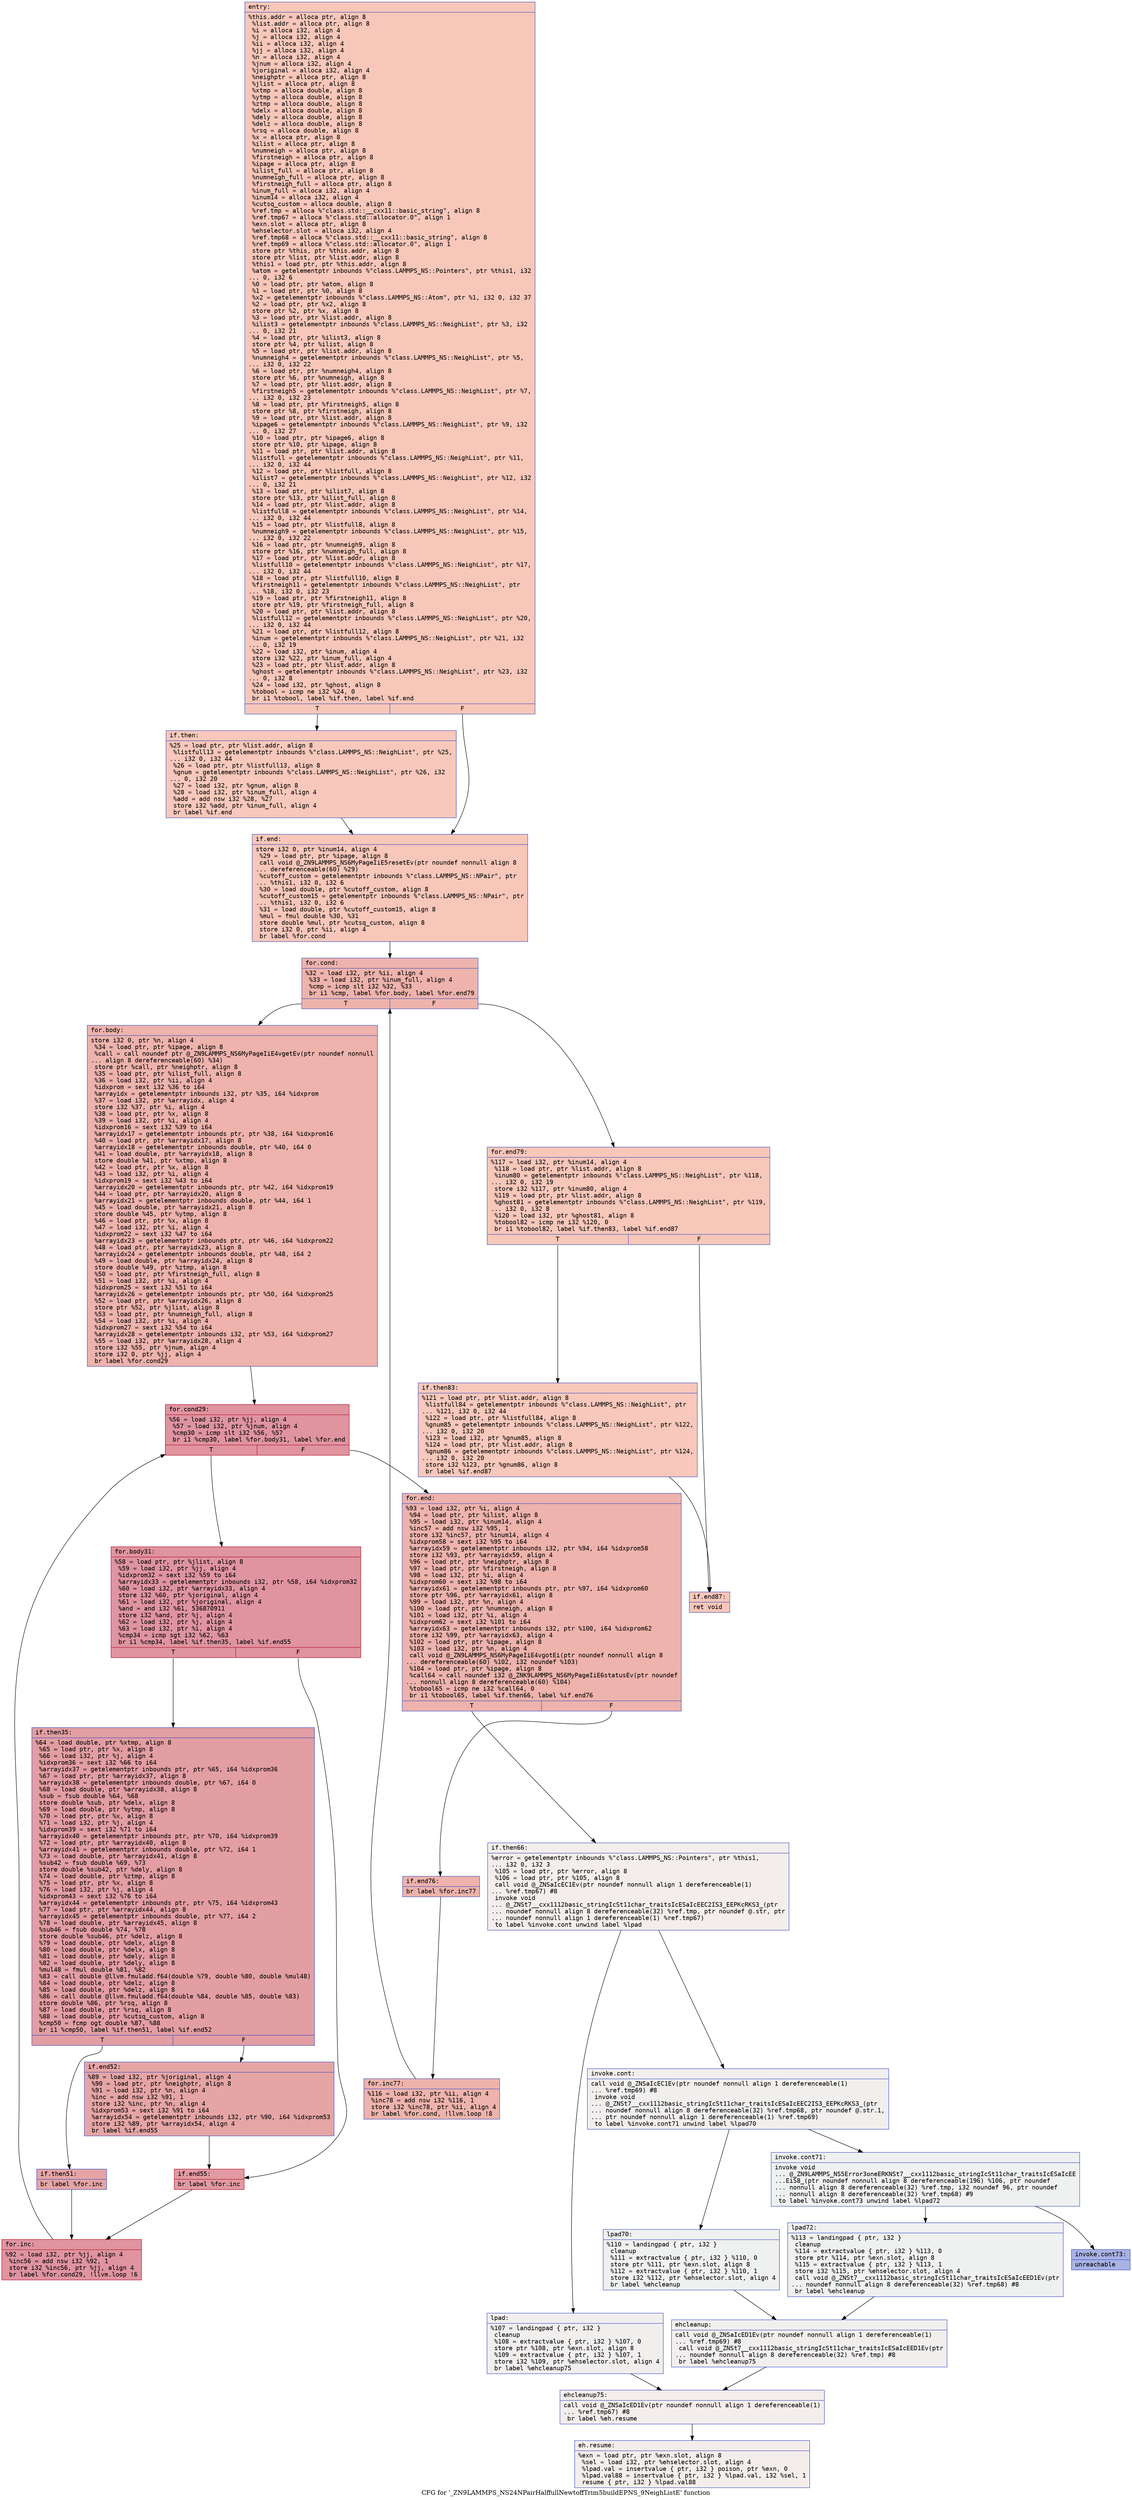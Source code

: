 digraph "CFG for '_ZN9LAMMPS_NS24NPairHalffullNewtoffTrim5buildEPNS_9NeighListE' function" {
	label="CFG for '_ZN9LAMMPS_NS24NPairHalffullNewtoffTrim5buildEPNS_9NeighListE' function";

	Node0x55a87e3413a0 [shape=record,color="#3d50c3ff", style=filled, fillcolor="#ec7f6370" fontname="Courier",label="{entry:\l|  %this.addr = alloca ptr, align 8\l  %list.addr = alloca ptr, align 8\l  %i = alloca i32, align 4\l  %j = alloca i32, align 4\l  %ii = alloca i32, align 4\l  %jj = alloca i32, align 4\l  %n = alloca i32, align 4\l  %jnum = alloca i32, align 4\l  %joriginal = alloca i32, align 4\l  %neighptr = alloca ptr, align 8\l  %jlist = alloca ptr, align 8\l  %xtmp = alloca double, align 8\l  %ytmp = alloca double, align 8\l  %ztmp = alloca double, align 8\l  %delx = alloca double, align 8\l  %dely = alloca double, align 8\l  %delz = alloca double, align 8\l  %rsq = alloca double, align 8\l  %x = alloca ptr, align 8\l  %ilist = alloca ptr, align 8\l  %numneigh = alloca ptr, align 8\l  %firstneigh = alloca ptr, align 8\l  %ipage = alloca ptr, align 8\l  %ilist_full = alloca ptr, align 8\l  %numneigh_full = alloca ptr, align 8\l  %firstneigh_full = alloca ptr, align 8\l  %inum_full = alloca i32, align 4\l  %inum14 = alloca i32, align 4\l  %cutsq_custom = alloca double, align 8\l  %ref.tmp = alloca %\"class.std::__cxx11::basic_string\", align 8\l  %ref.tmp67 = alloca %\"class.std::allocator.0\", align 1\l  %exn.slot = alloca ptr, align 8\l  %ehselector.slot = alloca i32, align 4\l  %ref.tmp68 = alloca %\"class.std::__cxx11::basic_string\", align 8\l  %ref.tmp69 = alloca %\"class.std::allocator.0\", align 1\l  store ptr %this, ptr %this.addr, align 8\l  store ptr %list, ptr %list.addr, align 8\l  %this1 = load ptr, ptr %this.addr, align 8\l  %atom = getelementptr inbounds %\"class.LAMMPS_NS::Pointers\", ptr %this1, i32\l... 0, i32 6\l  %0 = load ptr, ptr %atom, align 8\l  %1 = load ptr, ptr %0, align 8\l  %x2 = getelementptr inbounds %\"class.LAMMPS_NS::Atom\", ptr %1, i32 0, i32 37\l  %2 = load ptr, ptr %x2, align 8\l  store ptr %2, ptr %x, align 8\l  %3 = load ptr, ptr %list.addr, align 8\l  %ilist3 = getelementptr inbounds %\"class.LAMMPS_NS::NeighList\", ptr %3, i32\l... 0, i32 21\l  %4 = load ptr, ptr %ilist3, align 8\l  store ptr %4, ptr %ilist, align 8\l  %5 = load ptr, ptr %list.addr, align 8\l  %numneigh4 = getelementptr inbounds %\"class.LAMMPS_NS::NeighList\", ptr %5,\l... i32 0, i32 22\l  %6 = load ptr, ptr %numneigh4, align 8\l  store ptr %6, ptr %numneigh, align 8\l  %7 = load ptr, ptr %list.addr, align 8\l  %firstneigh5 = getelementptr inbounds %\"class.LAMMPS_NS::NeighList\", ptr %7,\l... i32 0, i32 23\l  %8 = load ptr, ptr %firstneigh5, align 8\l  store ptr %8, ptr %firstneigh, align 8\l  %9 = load ptr, ptr %list.addr, align 8\l  %ipage6 = getelementptr inbounds %\"class.LAMMPS_NS::NeighList\", ptr %9, i32\l... 0, i32 27\l  %10 = load ptr, ptr %ipage6, align 8\l  store ptr %10, ptr %ipage, align 8\l  %11 = load ptr, ptr %list.addr, align 8\l  %listfull = getelementptr inbounds %\"class.LAMMPS_NS::NeighList\", ptr %11,\l... i32 0, i32 44\l  %12 = load ptr, ptr %listfull, align 8\l  %ilist7 = getelementptr inbounds %\"class.LAMMPS_NS::NeighList\", ptr %12, i32\l... 0, i32 21\l  %13 = load ptr, ptr %ilist7, align 8\l  store ptr %13, ptr %ilist_full, align 8\l  %14 = load ptr, ptr %list.addr, align 8\l  %listfull8 = getelementptr inbounds %\"class.LAMMPS_NS::NeighList\", ptr %14,\l... i32 0, i32 44\l  %15 = load ptr, ptr %listfull8, align 8\l  %numneigh9 = getelementptr inbounds %\"class.LAMMPS_NS::NeighList\", ptr %15,\l... i32 0, i32 22\l  %16 = load ptr, ptr %numneigh9, align 8\l  store ptr %16, ptr %numneigh_full, align 8\l  %17 = load ptr, ptr %list.addr, align 8\l  %listfull10 = getelementptr inbounds %\"class.LAMMPS_NS::NeighList\", ptr %17,\l... i32 0, i32 44\l  %18 = load ptr, ptr %listfull10, align 8\l  %firstneigh11 = getelementptr inbounds %\"class.LAMMPS_NS::NeighList\", ptr\l... %18, i32 0, i32 23\l  %19 = load ptr, ptr %firstneigh11, align 8\l  store ptr %19, ptr %firstneigh_full, align 8\l  %20 = load ptr, ptr %list.addr, align 8\l  %listfull12 = getelementptr inbounds %\"class.LAMMPS_NS::NeighList\", ptr %20,\l... i32 0, i32 44\l  %21 = load ptr, ptr %listfull12, align 8\l  %inum = getelementptr inbounds %\"class.LAMMPS_NS::NeighList\", ptr %21, i32\l... 0, i32 19\l  %22 = load i32, ptr %inum, align 4\l  store i32 %22, ptr %inum_full, align 4\l  %23 = load ptr, ptr %list.addr, align 8\l  %ghost = getelementptr inbounds %\"class.LAMMPS_NS::NeighList\", ptr %23, i32\l... 0, i32 8\l  %24 = load i32, ptr %ghost, align 8\l  %tobool = icmp ne i32 %24, 0\l  br i1 %tobool, label %if.then, label %if.end\l|{<s0>T|<s1>F}}"];
	Node0x55a87e3413a0:s0 -> Node0x55a87e346470[tooltip="entry -> if.then\nProbability 62.50%" ];
	Node0x55a87e3413a0:s1 -> Node0x55a87e3464e0[tooltip="entry -> if.end\nProbability 37.50%" ];
	Node0x55a87e346470 [shape=record,color="#3d50c3ff", style=filled, fillcolor="#ed836670" fontname="Courier",label="{if.then:\l|  %25 = load ptr, ptr %list.addr, align 8\l  %listfull13 = getelementptr inbounds %\"class.LAMMPS_NS::NeighList\", ptr %25,\l... i32 0, i32 44\l  %26 = load ptr, ptr %listfull13, align 8\l  %gnum = getelementptr inbounds %\"class.LAMMPS_NS::NeighList\", ptr %26, i32\l... 0, i32 20\l  %27 = load i32, ptr %gnum, align 8\l  %28 = load i32, ptr %inum_full, align 4\l  %add = add nsw i32 %28, %27\l  store i32 %add, ptr %inum_full, align 4\l  br label %if.end\l}"];
	Node0x55a87e346470 -> Node0x55a87e3464e0[tooltip="if.then -> if.end\nProbability 100.00%" ];
	Node0x55a87e3464e0 [shape=record,color="#3d50c3ff", style=filled, fillcolor="#ec7f6370" fontname="Courier",label="{if.end:\l|  store i32 0, ptr %inum14, align 4\l  %29 = load ptr, ptr %ipage, align 8\l  call void @_ZN9LAMMPS_NS6MyPageIiE5resetEv(ptr noundef nonnull align 8\l... dereferenceable(60) %29)\l  %cutoff_custom = getelementptr inbounds %\"class.LAMMPS_NS::NPair\", ptr\l... %this1, i32 0, i32 6\l  %30 = load double, ptr %cutoff_custom, align 8\l  %cutoff_custom15 = getelementptr inbounds %\"class.LAMMPS_NS::NPair\", ptr\l... %this1, i32 0, i32 6\l  %31 = load double, ptr %cutoff_custom15, align 8\l  %mul = fmul double %30, %31\l  store double %mul, ptr %cutsq_custom, align 8\l  store i32 0, ptr %ii, align 4\l  br label %for.cond\l}"];
	Node0x55a87e3464e0 -> Node0x55a87e3473e0[tooltip="if.end -> for.cond\nProbability 100.00%" ];
	Node0x55a87e3473e0 [shape=record,color="#3d50c3ff", style=filled, fillcolor="#d6524470" fontname="Courier",label="{for.cond:\l|  %32 = load i32, ptr %ii, align 4\l  %33 = load i32, ptr %inum_full, align 4\l  %cmp = icmp slt i32 %32, %33\l  br i1 %cmp, label %for.body, label %for.end79\l|{<s0>T|<s1>F}}"];
	Node0x55a87e3473e0:s0 -> Node0x55a87e3476b0[tooltip="for.cond -> for.body\nProbability 96.88%" ];
	Node0x55a87e3473e0:s1 -> Node0x55a87e347730[tooltip="for.cond -> for.end79\nProbability 3.12%" ];
	Node0x55a87e3476b0 [shape=record,color="#3d50c3ff", style=filled, fillcolor="#d6524470" fontname="Courier",label="{for.body:\l|  store i32 0, ptr %n, align 4\l  %34 = load ptr, ptr %ipage, align 8\l  %call = call noundef ptr @_ZN9LAMMPS_NS6MyPageIiE4vgetEv(ptr noundef nonnull\l... align 8 dereferenceable(60) %34)\l  store ptr %call, ptr %neighptr, align 8\l  %35 = load ptr, ptr %ilist_full, align 8\l  %36 = load i32, ptr %ii, align 4\l  %idxprom = sext i32 %36 to i64\l  %arrayidx = getelementptr inbounds i32, ptr %35, i64 %idxprom\l  %37 = load i32, ptr %arrayidx, align 4\l  store i32 %37, ptr %i, align 4\l  %38 = load ptr, ptr %x, align 8\l  %39 = load i32, ptr %i, align 4\l  %idxprom16 = sext i32 %39 to i64\l  %arrayidx17 = getelementptr inbounds ptr, ptr %38, i64 %idxprom16\l  %40 = load ptr, ptr %arrayidx17, align 8\l  %arrayidx18 = getelementptr inbounds double, ptr %40, i64 0\l  %41 = load double, ptr %arrayidx18, align 8\l  store double %41, ptr %xtmp, align 8\l  %42 = load ptr, ptr %x, align 8\l  %43 = load i32, ptr %i, align 4\l  %idxprom19 = sext i32 %43 to i64\l  %arrayidx20 = getelementptr inbounds ptr, ptr %42, i64 %idxprom19\l  %44 = load ptr, ptr %arrayidx20, align 8\l  %arrayidx21 = getelementptr inbounds double, ptr %44, i64 1\l  %45 = load double, ptr %arrayidx21, align 8\l  store double %45, ptr %ytmp, align 8\l  %46 = load ptr, ptr %x, align 8\l  %47 = load i32, ptr %i, align 4\l  %idxprom22 = sext i32 %47 to i64\l  %arrayidx23 = getelementptr inbounds ptr, ptr %46, i64 %idxprom22\l  %48 = load ptr, ptr %arrayidx23, align 8\l  %arrayidx24 = getelementptr inbounds double, ptr %48, i64 2\l  %49 = load double, ptr %arrayidx24, align 8\l  store double %49, ptr %ztmp, align 8\l  %50 = load ptr, ptr %firstneigh_full, align 8\l  %51 = load i32, ptr %i, align 4\l  %idxprom25 = sext i32 %51 to i64\l  %arrayidx26 = getelementptr inbounds ptr, ptr %50, i64 %idxprom25\l  %52 = load ptr, ptr %arrayidx26, align 8\l  store ptr %52, ptr %jlist, align 8\l  %53 = load ptr, ptr %numneigh_full, align 8\l  %54 = load i32, ptr %i, align 4\l  %idxprom27 = sext i32 %54 to i64\l  %arrayidx28 = getelementptr inbounds i32, ptr %53, i64 %idxprom27\l  %55 = load i32, ptr %arrayidx28, align 4\l  store i32 %55, ptr %jnum, align 4\l  store i32 0, ptr %jj, align 4\l  br label %for.cond29\l}"];
	Node0x55a87e3476b0 -> Node0x55a87e34a6d0[tooltip="for.body -> for.cond29\nProbability 100.00%" ];
	Node0x55a87e34a6d0 [shape=record,color="#b70d28ff", style=filled, fillcolor="#b70d2870" fontname="Courier",label="{for.cond29:\l|  %56 = load i32, ptr %jj, align 4\l  %57 = load i32, ptr %jnum, align 4\l  %cmp30 = icmp slt i32 %56, %57\l  br i1 %cmp30, label %for.body31, label %for.end\l|{<s0>T|<s1>F}}"];
	Node0x55a87e34a6d0:s0 -> Node0x55a87e34a9a0[tooltip="for.cond29 -> for.body31\nProbability 96.88%" ];
	Node0x55a87e34a6d0:s1 -> Node0x55a87e34aa20[tooltip="for.cond29 -> for.end\nProbability 3.12%" ];
	Node0x55a87e34a9a0 [shape=record,color="#b70d28ff", style=filled, fillcolor="#b70d2870" fontname="Courier",label="{for.body31:\l|  %58 = load ptr, ptr %jlist, align 8\l  %59 = load i32, ptr %jj, align 4\l  %idxprom32 = sext i32 %59 to i64\l  %arrayidx33 = getelementptr inbounds i32, ptr %58, i64 %idxprom32\l  %60 = load i32, ptr %arrayidx33, align 4\l  store i32 %60, ptr %joriginal, align 4\l  %61 = load i32, ptr %joriginal, align 4\l  %and = and i32 %61, 536870911\l  store i32 %and, ptr %j, align 4\l  %62 = load i32, ptr %j, align 4\l  %63 = load i32, ptr %i, align 4\l  %cmp34 = icmp sgt i32 %62, %63\l  br i1 %cmp34, label %if.then35, label %if.end55\l|{<s0>T|<s1>F}}"];
	Node0x55a87e34a9a0:s0 -> Node0x55a87e34b2e0[tooltip="for.body31 -> if.then35\nProbability 50.00%" ];
	Node0x55a87e34a9a0:s1 -> Node0x55a87e34b360[tooltip="for.body31 -> if.end55\nProbability 50.00%" ];
	Node0x55a87e34b2e0 [shape=record,color="#3d50c3ff", style=filled, fillcolor="#be242e70" fontname="Courier",label="{if.then35:\l|  %64 = load double, ptr %xtmp, align 8\l  %65 = load ptr, ptr %x, align 8\l  %66 = load i32, ptr %j, align 4\l  %idxprom36 = sext i32 %66 to i64\l  %arrayidx37 = getelementptr inbounds ptr, ptr %65, i64 %idxprom36\l  %67 = load ptr, ptr %arrayidx37, align 8\l  %arrayidx38 = getelementptr inbounds double, ptr %67, i64 0\l  %68 = load double, ptr %arrayidx38, align 8\l  %sub = fsub double %64, %68\l  store double %sub, ptr %delx, align 8\l  %69 = load double, ptr %ytmp, align 8\l  %70 = load ptr, ptr %x, align 8\l  %71 = load i32, ptr %j, align 4\l  %idxprom39 = sext i32 %71 to i64\l  %arrayidx40 = getelementptr inbounds ptr, ptr %70, i64 %idxprom39\l  %72 = load ptr, ptr %arrayidx40, align 8\l  %arrayidx41 = getelementptr inbounds double, ptr %72, i64 1\l  %73 = load double, ptr %arrayidx41, align 8\l  %sub42 = fsub double %69, %73\l  store double %sub42, ptr %dely, align 8\l  %74 = load double, ptr %ztmp, align 8\l  %75 = load ptr, ptr %x, align 8\l  %76 = load i32, ptr %j, align 4\l  %idxprom43 = sext i32 %76 to i64\l  %arrayidx44 = getelementptr inbounds ptr, ptr %75, i64 %idxprom43\l  %77 = load ptr, ptr %arrayidx44, align 8\l  %arrayidx45 = getelementptr inbounds double, ptr %77, i64 2\l  %78 = load double, ptr %arrayidx45, align 8\l  %sub46 = fsub double %74, %78\l  store double %sub46, ptr %delz, align 8\l  %79 = load double, ptr %delx, align 8\l  %80 = load double, ptr %delx, align 8\l  %81 = load double, ptr %dely, align 8\l  %82 = load double, ptr %dely, align 8\l  %mul48 = fmul double %81, %82\l  %83 = call double @llvm.fmuladd.f64(double %79, double %80, double %mul48)\l  %84 = load double, ptr %delz, align 8\l  %85 = load double, ptr %delz, align 8\l  %86 = call double @llvm.fmuladd.f64(double %84, double %85, double %83)\l  store double %86, ptr %rsq, align 8\l  %87 = load double, ptr %rsq, align 8\l  %88 = load double, ptr %cutsq_custom, align 8\l  %cmp50 = fcmp ogt double %87, %88\l  br i1 %cmp50, label %if.then51, label %if.end52\l|{<s0>T|<s1>F}}"];
	Node0x55a87e34b2e0:s0 -> Node0x55a87e34d4f0[tooltip="if.then35 -> if.then51\nProbability 50.00%" ];
	Node0x55a87e34b2e0:s1 -> Node0x55a87e34d5a0[tooltip="if.then35 -> if.end52\nProbability 50.00%" ];
	Node0x55a87e34d4f0 [shape=record,color="#3d50c3ff", style=filled, fillcolor="#c5333470" fontname="Courier",label="{if.then51:\l|  br label %for.inc\l}"];
	Node0x55a87e34d4f0 -> Node0x55a87e34d700[tooltip="if.then51 -> for.inc\nProbability 100.00%" ];
	Node0x55a87e34d5a0 [shape=record,color="#3d50c3ff", style=filled, fillcolor="#c5333470" fontname="Courier",label="{if.end52:\l|  %89 = load i32, ptr %joriginal, align 4\l  %90 = load ptr, ptr %neighptr, align 8\l  %91 = load i32, ptr %n, align 4\l  %inc = add nsw i32 %91, 1\l  store i32 %inc, ptr %n, align 4\l  %idxprom53 = sext i32 %91 to i64\l  %arrayidx54 = getelementptr inbounds i32, ptr %90, i64 %idxprom53\l  store i32 %89, ptr %arrayidx54, align 4\l  br label %if.end55\l}"];
	Node0x55a87e34d5a0 -> Node0x55a87e34b360[tooltip="if.end52 -> if.end55\nProbability 100.00%" ];
	Node0x55a87e34b360 [shape=record,color="#b70d28ff", style=filled, fillcolor="#bb1b2c70" fontname="Courier",label="{if.end55:\l|  br label %for.inc\l}"];
	Node0x55a87e34b360 -> Node0x55a87e34d700[tooltip="if.end55 -> for.inc\nProbability 100.00%" ];
	Node0x55a87e34d700 [shape=record,color="#b70d28ff", style=filled, fillcolor="#b70d2870" fontname="Courier",label="{for.inc:\l|  %92 = load i32, ptr %jj, align 4\l  %inc56 = add nsw i32 %92, 1\l  store i32 %inc56, ptr %jj, align 4\l  br label %for.cond29, !llvm.loop !6\l}"];
	Node0x55a87e34d700 -> Node0x55a87e34a6d0[tooltip="for.inc -> for.cond29\nProbability 100.00%" ];
	Node0x55a87e34aa20 [shape=record,color="#3d50c3ff", style=filled, fillcolor="#d6524470" fontname="Courier",label="{for.end:\l|  %93 = load i32, ptr %i, align 4\l  %94 = load ptr, ptr %ilist, align 8\l  %95 = load i32, ptr %inum14, align 4\l  %inc57 = add nsw i32 %95, 1\l  store i32 %inc57, ptr %inum14, align 4\l  %idxprom58 = sext i32 %95 to i64\l  %arrayidx59 = getelementptr inbounds i32, ptr %94, i64 %idxprom58\l  store i32 %93, ptr %arrayidx59, align 4\l  %96 = load ptr, ptr %neighptr, align 8\l  %97 = load ptr, ptr %firstneigh, align 8\l  %98 = load i32, ptr %i, align 4\l  %idxprom60 = sext i32 %98 to i64\l  %arrayidx61 = getelementptr inbounds ptr, ptr %97, i64 %idxprom60\l  store ptr %96, ptr %arrayidx61, align 8\l  %99 = load i32, ptr %n, align 4\l  %100 = load ptr, ptr %numneigh, align 8\l  %101 = load i32, ptr %i, align 4\l  %idxprom62 = sext i32 %101 to i64\l  %arrayidx63 = getelementptr inbounds i32, ptr %100, i64 %idxprom62\l  store i32 %99, ptr %arrayidx63, align 4\l  %102 = load ptr, ptr %ipage, align 8\l  %103 = load i32, ptr %n, align 4\l  call void @_ZN9LAMMPS_NS6MyPageIiE4vgotEi(ptr noundef nonnull align 8\l... dereferenceable(60) %102, i32 noundef %103)\l  %104 = load ptr, ptr %ipage, align 8\l  %call64 = call noundef i32 @_ZNK9LAMMPS_NS6MyPageIiE6statusEv(ptr noundef\l... nonnull align 8 dereferenceable(60) %104)\l  %tobool65 = icmp ne i32 %call64, 0\l  br i1 %tobool65, label %if.then66, label %if.end76\l|{<s0>T|<s1>F}}"];
	Node0x55a87e34aa20:s0 -> Node0x55a87e350440[tooltip="for.end -> if.then66\nProbability 0.00%" ];
	Node0x55a87e34aa20:s1 -> Node0x55a87e3504c0[tooltip="for.end -> if.end76\nProbability 100.00%" ];
	Node0x55a87e350440 [shape=record,color="#3d50c3ff", style=filled, fillcolor="#e5d8d170" fontname="Courier",label="{if.then66:\l|  %error = getelementptr inbounds %\"class.LAMMPS_NS::Pointers\", ptr %this1,\l... i32 0, i32 3\l  %105 = load ptr, ptr %error, align 8\l  %106 = load ptr, ptr %105, align 8\l  call void @_ZNSaIcEC1Ev(ptr noundef nonnull align 1 dereferenceable(1)\l... %ref.tmp67) #8\l  invoke void\l... @_ZNSt7__cxx1112basic_stringIcSt11char_traitsIcESaIcEEC2IS3_EEPKcRKS3_(ptr\l... noundef nonnull align 8 dereferenceable(32) %ref.tmp, ptr noundef @.str, ptr\l... noundef nonnull align 1 dereferenceable(1) %ref.tmp67)\l          to label %invoke.cont unwind label %lpad\l}"];
	Node0x55a87e350440 -> Node0x55a87e350aa0[tooltip="if.then66 -> invoke.cont\nProbability 50.00%" ];
	Node0x55a87e350440 -> Node0x55a87e350b80[tooltip="if.then66 -> lpad\nProbability 50.00%" ];
	Node0x55a87e350aa0 [shape=record,color="#3d50c3ff", style=filled, fillcolor="#e0dbd870" fontname="Courier",label="{invoke.cont:\l|  call void @_ZNSaIcEC1Ev(ptr noundef nonnull align 1 dereferenceable(1)\l... %ref.tmp69) #8\l  invoke void\l... @_ZNSt7__cxx1112basic_stringIcSt11char_traitsIcESaIcEEC2IS3_EEPKcRKS3_(ptr\l... noundef nonnull align 8 dereferenceable(32) %ref.tmp68, ptr noundef @.str.1,\l... ptr noundef nonnull align 1 dereferenceable(1) %ref.tmp69)\l          to label %invoke.cont71 unwind label %lpad70\l}"];
	Node0x55a87e350aa0 -> Node0x55a87e350f10[tooltip="invoke.cont -> invoke.cont71\nProbability 50.00%" ];
	Node0x55a87e350aa0 -> Node0x55a87e350f60[tooltip="invoke.cont -> lpad70\nProbability 50.00%" ];
	Node0x55a87e350f10 [shape=record,color="#3d50c3ff", style=filled, fillcolor="#dbdcde70" fontname="Courier",label="{invoke.cont71:\l|  invoke void\l... @_ZN9LAMMPS_NS5Error3oneERKNSt7__cxx1112basic_stringIcSt11char_traitsIcESaIcEE\l...EiS8_(ptr noundef nonnull align 8 dereferenceable(196) %106, ptr noundef\l... nonnull align 8 dereferenceable(32) %ref.tmp, i32 noundef 96, ptr noundef\l... nonnull align 8 dereferenceable(32) %ref.tmp68) #9\l          to label %invoke.cont73 unwind label %lpad72\l}"];
	Node0x55a87e350f10 -> Node0x55a87e350ec0[tooltip="invoke.cont71 -> invoke.cont73\nProbability 0.00%" ];
	Node0x55a87e350f10 -> Node0x55a87e3512e0[tooltip="invoke.cont71 -> lpad72\nProbability 100.00%" ];
	Node0x55a87e350ec0 [shape=record,color="#3d50c3ff", style=filled, fillcolor="#3d50c370" fontname="Courier",label="{invoke.cont73:\l|  unreachable\l}"];
	Node0x55a87e350b80 [shape=record,color="#3d50c3ff", style=filled, fillcolor="#e0dbd870" fontname="Courier",label="{lpad:\l|  %107 = landingpad \{ ptr, i32 \}\l          cleanup\l  %108 = extractvalue \{ ptr, i32 \} %107, 0\l  store ptr %108, ptr %exn.slot, align 8\l  %109 = extractvalue \{ ptr, i32 \} %107, 1\l  store i32 %109, ptr %ehselector.slot, align 4\l  br label %ehcleanup75\l}"];
	Node0x55a87e350b80 -> Node0x55a87e351980[tooltip="lpad -> ehcleanup75\nProbability 100.00%" ];
	Node0x55a87e350f60 [shape=record,color="#3d50c3ff", style=filled, fillcolor="#dbdcde70" fontname="Courier",label="{lpad70:\l|  %110 = landingpad \{ ptr, i32 \}\l          cleanup\l  %111 = extractvalue \{ ptr, i32 \} %110, 0\l  store ptr %111, ptr %exn.slot, align 8\l  %112 = extractvalue \{ ptr, i32 \} %110, 1\l  store i32 %112, ptr %ehselector.slot, align 4\l  br label %ehcleanup\l}"];
	Node0x55a87e350f60 -> Node0x55a87e351cd0[tooltip="lpad70 -> ehcleanup\nProbability 100.00%" ];
	Node0x55a87e3512e0 [shape=record,color="#3d50c3ff", style=filled, fillcolor="#dbdcde70" fontname="Courier",label="{lpad72:\l|  %113 = landingpad \{ ptr, i32 \}\l          cleanup\l  %114 = extractvalue \{ ptr, i32 \} %113, 0\l  store ptr %114, ptr %exn.slot, align 8\l  %115 = extractvalue \{ ptr, i32 \} %113, 1\l  store i32 %115, ptr %ehselector.slot, align 4\l  call void @_ZNSt7__cxx1112basic_stringIcSt11char_traitsIcESaIcEED1Ev(ptr\l... noundef nonnull align 8 dereferenceable(32) %ref.tmp68) #8\l  br label %ehcleanup\l}"];
	Node0x55a87e3512e0 -> Node0x55a87e351cd0[tooltip="lpad72 -> ehcleanup\nProbability 100.00%" ];
	Node0x55a87e351cd0 [shape=record,color="#3d50c3ff", style=filled, fillcolor="#e0dbd870" fontname="Courier",label="{ehcleanup:\l|  call void @_ZNSaIcED1Ev(ptr noundef nonnull align 1 dereferenceable(1)\l... %ref.tmp69) #8\l  call void @_ZNSt7__cxx1112basic_stringIcSt11char_traitsIcESaIcEED1Ev(ptr\l... noundef nonnull align 8 dereferenceable(32) %ref.tmp) #8\l  br label %ehcleanup75\l}"];
	Node0x55a87e351cd0 -> Node0x55a87e351980[tooltip="ehcleanup -> ehcleanup75\nProbability 100.00%" ];
	Node0x55a87e351980 [shape=record,color="#3d50c3ff", style=filled, fillcolor="#e5d8d170" fontname="Courier",label="{ehcleanup75:\l|  call void @_ZNSaIcED1Ev(ptr noundef nonnull align 1 dereferenceable(1)\l... %ref.tmp67) #8\l  br label %eh.resume\l}"];
	Node0x55a87e351980 -> Node0x55a87e352730[tooltip="ehcleanup75 -> eh.resume\nProbability 100.00%" ];
	Node0x55a87e3504c0 [shape=record,color="#3d50c3ff", style=filled, fillcolor="#d6524470" fontname="Courier",label="{if.end76:\l|  br label %for.inc77\l}"];
	Node0x55a87e3504c0 -> Node0x55a87e3527f0[tooltip="if.end76 -> for.inc77\nProbability 100.00%" ];
	Node0x55a87e3527f0 [shape=record,color="#3d50c3ff", style=filled, fillcolor="#d6524470" fontname="Courier",label="{for.inc77:\l|  %116 = load i32, ptr %ii, align 4\l  %inc78 = add nsw i32 %116, 1\l  store i32 %inc78, ptr %ii, align 4\l  br label %for.cond, !llvm.loop !8\l}"];
	Node0x55a87e3527f0 -> Node0x55a87e3473e0[tooltip="for.inc77 -> for.cond\nProbability 100.00%" ];
	Node0x55a87e347730 [shape=record,color="#3d50c3ff", style=filled, fillcolor="#ec7f6370" fontname="Courier",label="{for.end79:\l|  %117 = load i32, ptr %inum14, align 4\l  %118 = load ptr, ptr %list.addr, align 8\l  %inum80 = getelementptr inbounds %\"class.LAMMPS_NS::NeighList\", ptr %118,\l... i32 0, i32 19\l  store i32 %117, ptr %inum80, align 4\l  %119 = load ptr, ptr %list.addr, align 8\l  %ghost81 = getelementptr inbounds %\"class.LAMMPS_NS::NeighList\", ptr %119,\l... i32 0, i32 8\l  %120 = load i32, ptr %ghost81, align 8\l  %tobool82 = icmp ne i32 %120, 0\l  br i1 %tobool82, label %if.then83, label %if.end87\l|{<s0>T|<s1>F}}"];
	Node0x55a87e347730:s0 -> Node0x55a87e353170[tooltip="for.end79 -> if.then83\nProbability 62.50%" ];
	Node0x55a87e347730:s1 -> Node0x55a87e3531f0[tooltip="for.end79 -> if.end87\nProbability 37.50%" ];
	Node0x55a87e353170 [shape=record,color="#3d50c3ff", style=filled, fillcolor="#ed836670" fontname="Courier",label="{if.then83:\l|  %121 = load ptr, ptr %list.addr, align 8\l  %listfull84 = getelementptr inbounds %\"class.LAMMPS_NS::NeighList\", ptr\l... %121, i32 0, i32 44\l  %122 = load ptr, ptr %listfull84, align 8\l  %gnum85 = getelementptr inbounds %\"class.LAMMPS_NS::NeighList\", ptr %122,\l... i32 0, i32 20\l  %123 = load i32, ptr %gnum85, align 8\l  %124 = load ptr, ptr %list.addr, align 8\l  %gnum86 = getelementptr inbounds %\"class.LAMMPS_NS::NeighList\", ptr %124,\l... i32 0, i32 20\l  store i32 %123, ptr %gnum86, align 8\l  br label %if.end87\l}"];
	Node0x55a87e353170 -> Node0x55a87e3531f0[tooltip="if.then83 -> if.end87\nProbability 100.00%" ];
	Node0x55a87e3531f0 [shape=record,color="#3d50c3ff", style=filled, fillcolor="#ec7f6370" fontname="Courier",label="{if.end87:\l|  ret void\l}"];
	Node0x55a87e352730 [shape=record,color="#3d50c3ff", style=filled, fillcolor="#e5d8d170" fontname="Courier",label="{eh.resume:\l|  %exn = load ptr, ptr %exn.slot, align 8\l  %sel = load i32, ptr %ehselector.slot, align 4\l  %lpad.val = insertvalue \{ ptr, i32 \} poison, ptr %exn, 0\l  %lpad.val88 = insertvalue \{ ptr, i32 \} %lpad.val, i32 %sel, 1\l  resume \{ ptr, i32 \} %lpad.val88\l}"];
}
